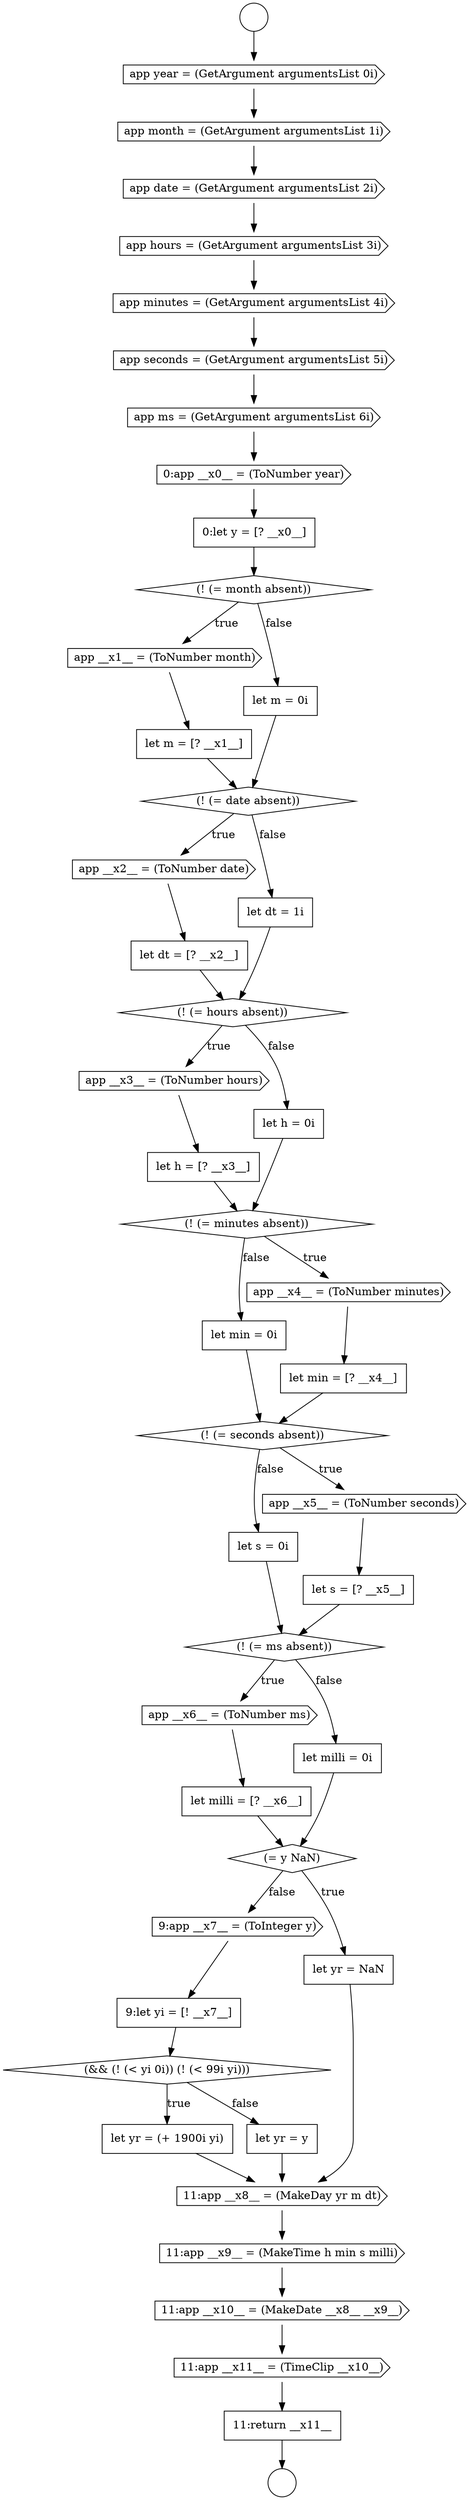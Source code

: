 digraph {
  node12244 [shape=diamond, label=<<font color="black">(! (= seconds absent))</font>> color="black" fillcolor="white" style=filled]
  node12254 [shape=cds, label=<<font color="black">9:app __x7__ = (ToInteger y)</font>> color="black" fillcolor="white" style=filled]
  node12229 [shape=cds, label=<<font color="black">app __x1__ = (ToNumber month)</font>> color="black" fillcolor="white" style=filled]
  node12232 [shape=diamond, label=<<font color="black">(! (= date absent))</font>> color="black" fillcolor="white" style=filled]
  node12228 [shape=diamond, label=<<font color="black">(! (= month absent))</font>> color="black" fillcolor="white" style=filled]
  node12243 [shape=none, margin=0, label=<<font color="black">
    <table border="0" cellborder="1" cellspacing="0" cellpadding="10">
      <tr><td align="left">let min = 0i</td></tr>
    </table>
  </font>> color="black" fillcolor="white" style=filled]
  node12223 [shape=cds, label=<<font color="black">app minutes = (GetArgument argumentsList 4i)</font>> color="black" fillcolor="white" style=filled]
  node12218 [shape=circle label=" " color="black" fillcolor="white" style=filled]
  node12242 [shape=none, margin=0, label=<<font color="black">
    <table border="0" cellborder="1" cellspacing="0" cellpadding="10">
      <tr><td align="left">let min = [? __x4__]</td></tr>
    </table>
  </font>> color="black" fillcolor="white" style=filled]
  node12219 [shape=cds, label=<<font color="black">app year = (GetArgument argumentsList 0i)</font>> color="black" fillcolor="white" style=filled]
  node12256 [shape=diamond, label=<<font color="black">(&amp;&amp; (! (&lt; yi 0i)) (! (&lt; 99i yi)))</font>> color="black" fillcolor="white" style=filled]
  node12226 [shape=cds, label=<<font color="black">0:app __x0__ = (ToNumber year)</font>> color="black" fillcolor="white" style=filled]
  node12230 [shape=none, margin=0, label=<<font color="black">
    <table border="0" cellborder="1" cellspacing="0" cellpadding="10">
      <tr><td align="left">let m = [? __x1__]</td></tr>
    </table>
  </font>> color="black" fillcolor="white" style=filled]
  node12240 [shape=diamond, label=<<font color="black">(! (= minutes absent))</font>> color="black" fillcolor="white" style=filled]
  node12221 [shape=cds, label=<<font color="black">app date = (GetArgument argumentsList 2i)</font>> color="black" fillcolor="white" style=filled]
  node12261 [shape=cds, label=<<font color="black">11:app __x10__ = (MakeDate __x8__ __x9__)</font>> color="black" fillcolor="white" style=filled]
  node12225 [shape=cds, label=<<font color="black">app ms = (GetArgument argumentsList 6i)</font>> color="black" fillcolor="white" style=filled]
  node12257 [shape=none, margin=0, label=<<font color="black">
    <table border="0" cellborder="1" cellspacing="0" cellpadding="10">
      <tr><td align="left">let yr = (+ 1900i yi)</td></tr>
    </table>
  </font>> color="black" fillcolor="white" style=filled]
  node12237 [shape=cds, label=<<font color="black">app __x3__ = (ToNumber hours)</font>> color="black" fillcolor="white" style=filled]
  node12236 [shape=diamond, label=<<font color="black">(! (= hours absent))</font>> color="black" fillcolor="white" style=filled]
  node12249 [shape=cds, label=<<font color="black">app __x6__ = (ToNumber ms)</font>> color="black" fillcolor="white" style=filled]
  node12217 [shape=circle label=" " color="black" fillcolor="white" style=filled]
  node12222 [shape=cds, label=<<font color="black">app hours = (GetArgument argumentsList 3i)</font>> color="black" fillcolor="white" style=filled]
  node12260 [shape=cds, label=<<font color="black">11:app __x9__ = (MakeTime h min s milli)</font>> color="black" fillcolor="white" style=filled]
  node12247 [shape=none, margin=0, label=<<font color="black">
    <table border="0" cellborder="1" cellspacing="0" cellpadding="10">
      <tr><td align="left">let s = 0i</td></tr>
    </table>
  </font>> color="black" fillcolor="white" style=filled]
  node12250 [shape=none, margin=0, label=<<font color="black">
    <table border="0" cellborder="1" cellspacing="0" cellpadding="10">
      <tr><td align="left">let milli = [? __x6__]</td></tr>
    </table>
  </font>> color="black" fillcolor="white" style=filled]
  node12255 [shape=none, margin=0, label=<<font color="black">
    <table border="0" cellborder="1" cellspacing="0" cellpadding="10">
      <tr><td align="left">9:let yi = [! __x7__]</td></tr>
    </table>
  </font>> color="black" fillcolor="white" style=filled]
  node12238 [shape=none, margin=0, label=<<font color="black">
    <table border="0" cellborder="1" cellspacing="0" cellpadding="10">
      <tr><td align="left">let h = [? __x3__]</td></tr>
    </table>
  </font>> color="black" fillcolor="white" style=filled]
  node12233 [shape=cds, label=<<font color="black">app __x2__ = (ToNumber date)</font>> color="black" fillcolor="white" style=filled]
  node12231 [shape=none, margin=0, label=<<font color="black">
    <table border="0" cellborder="1" cellspacing="0" cellpadding="10">
      <tr><td align="left">let m = 0i</td></tr>
    </table>
  </font>> color="black" fillcolor="white" style=filled]
  node12259 [shape=cds, label=<<font color="black">11:app __x8__ = (MakeDay yr m dt)</font>> color="black" fillcolor="white" style=filled]
  node12227 [shape=none, margin=0, label=<<font color="black">
    <table border="0" cellborder="1" cellspacing="0" cellpadding="10">
      <tr><td align="left">0:let y = [? __x0__]</td></tr>
    </table>
  </font>> color="black" fillcolor="white" style=filled]
  node12263 [shape=none, margin=0, label=<<font color="black">
    <table border="0" cellborder="1" cellspacing="0" cellpadding="10">
      <tr><td align="left">11:return __x11__</td></tr>
    </table>
  </font>> color="black" fillcolor="white" style=filled]
  node12246 [shape=none, margin=0, label=<<font color="black">
    <table border="0" cellborder="1" cellspacing="0" cellpadding="10">
      <tr><td align="left">let s = [? __x5__]</td></tr>
    </table>
  </font>> color="black" fillcolor="white" style=filled]
  node12248 [shape=diamond, label=<<font color="black">(! (= ms absent))</font>> color="black" fillcolor="white" style=filled]
  node12224 [shape=cds, label=<<font color="black">app seconds = (GetArgument argumentsList 5i)</font>> color="black" fillcolor="white" style=filled]
  node12251 [shape=none, margin=0, label=<<font color="black">
    <table border="0" cellborder="1" cellspacing="0" cellpadding="10">
      <tr><td align="left">let milli = 0i</td></tr>
    </table>
  </font>> color="black" fillcolor="white" style=filled]
  node12239 [shape=none, margin=0, label=<<font color="black">
    <table border="0" cellborder="1" cellspacing="0" cellpadding="10">
      <tr><td align="left">let h = 0i</td></tr>
    </table>
  </font>> color="black" fillcolor="white" style=filled]
  node12234 [shape=none, margin=0, label=<<font color="black">
    <table border="0" cellborder="1" cellspacing="0" cellpadding="10">
      <tr><td align="left">let dt = [? __x2__]</td></tr>
    </table>
  </font>> color="black" fillcolor="white" style=filled]
  node12262 [shape=cds, label=<<font color="black">11:app __x11__ = (TimeClip __x10__)</font>> color="black" fillcolor="white" style=filled]
  node12241 [shape=cds, label=<<font color="black">app __x4__ = (ToNumber minutes)</font>> color="black" fillcolor="white" style=filled]
  node12258 [shape=none, margin=0, label=<<font color="black">
    <table border="0" cellborder="1" cellspacing="0" cellpadding="10">
      <tr><td align="left">let yr = y</td></tr>
    </table>
  </font>> color="black" fillcolor="white" style=filled]
  node12245 [shape=cds, label=<<font color="black">app __x5__ = (ToNumber seconds)</font>> color="black" fillcolor="white" style=filled]
  node12252 [shape=diamond, label=<<font color="black">(= y NaN)</font>> color="black" fillcolor="white" style=filled]
  node12253 [shape=none, margin=0, label=<<font color="black">
    <table border="0" cellborder="1" cellspacing="0" cellpadding="10">
      <tr><td align="left">let yr = NaN</td></tr>
    </table>
  </font>> color="black" fillcolor="white" style=filled]
  node12220 [shape=cds, label=<<font color="black">app month = (GetArgument argumentsList 1i)</font>> color="black" fillcolor="white" style=filled]
  node12235 [shape=none, margin=0, label=<<font color="black">
    <table border="0" cellborder="1" cellspacing="0" cellpadding="10">
      <tr><td align="left">let dt = 1i</td></tr>
    </table>
  </font>> color="black" fillcolor="white" style=filled]
  node12262 -> node12263 [ color="black"]
  node12225 -> node12226 [ color="black"]
  node12236 -> node12237 [label=<<font color="black">true</font>> color="black"]
  node12236 -> node12239 [label=<<font color="black">false</font>> color="black"]
  node12252 -> node12253 [label=<<font color="black">true</font>> color="black"]
  node12252 -> node12254 [label=<<font color="black">false</font>> color="black"]
  node12259 -> node12260 [ color="black"]
  node12231 -> node12232 [ color="black"]
  node12258 -> node12259 [ color="black"]
  node12245 -> node12246 [ color="black"]
  node12234 -> node12236 [ color="black"]
  node12229 -> node12230 [ color="black"]
  node12241 -> node12242 [ color="black"]
  node12227 -> node12228 [ color="black"]
  node12247 -> node12248 [ color="black"]
  node12219 -> node12220 [ color="black"]
  node12220 -> node12221 [ color="black"]
  node12263 -> node12218 [ color="black"]
  node12222 -> node12223 [ color="black"]
  node12254 -> node12255 [ color="black"]
  node12248 -> node12249 [label=<<font color="black">true</font>> color="black"]
  node12248 -> node12251 [label=<<font color="black">false</font>> color="black"]
  node12217 -> node12219 [ color="black"]
  node12239 -> node12240 [ color="black"]
  node12250 -> node12252 [ color="black"]
  node12246 -> node12248 [ color="black"]
  node12237 -> node12238 [ color="black"]
  node12224 -> node12225 [ color="black"]
  node12221 -> node12222 [ color="black"]
  node12242 -> node12244 [ color="black"]
  node12243 -> node12244 [ color="black"]
  node12223 -> node12224 [ color="black"]
  node12238 -> node12240 [ color="black"]
  node12253 -> node12259 [ color="black"]
  node12226 -> node12227 [ color="black"]
  node12244 -> node12245 [label=<<font color="black">true</font>> color="black"]
  node12244 -> node12247 [label=<<font color="black">false</font>> color="black"]
  node12228 -> node12229 [label=<<font color="black">true</font>> color="black"]
  node12228 -> node12231 [label=<<font color="black">false</font>> color="black"]
  node12261 -> node12262 [ color="black"]
  node12256 -> node12257 [label=<<font color="black">true</font>> color="black"]
  node12256 -> node12258 [label=<<font color="black">false</font>> color="black"]
  node12257 -> node12259 [ color="black"]
  node12255 -> node12256 [ color="black"]
  node12235 -> node12236 [ color="black"]
  node12233 -> node12234 [ color="black"]
  node12230 -> node12232 [ color="black"]
  node12249 -> node12250 [ color="black"]
  node12260 -> node12261 [ color="black"]
  node12232 -> node12233 [label=<<font color="black">true</font>> color="black"]
  node12232 -> node12235 [label=<<font color="black">false</font>> color="black"]
  node12251 -> node12252 [ color="black"]
  node12240 -> node12241 [label=<<font color="black">true</font>> color="black"]
  node12240 -> node12243 [label=<<font color="black">false</font>> color="black"]
}
